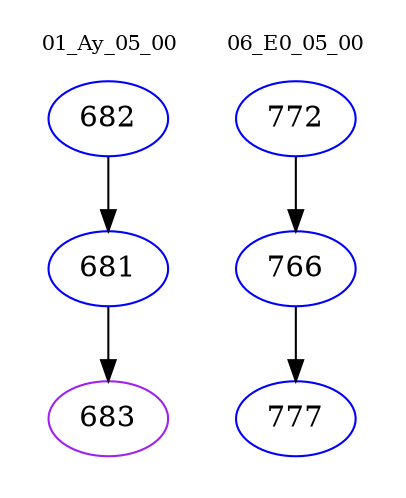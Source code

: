 digraph{
subgraph cluster_0 {
color = white
label = "01_Ay_05_00";
fontsize=10;
T0_682 [label="682", color="blue"]
T0_682 -> T0_681 [color="black"]
T0_681 [label="681", color="blue"]
T0_681 -> T0_683 [color="black"]
T0_683 [label="683", color="purple"]
}
subgraph cluster_1 {
color = white
label = "06_E0_05_00";
fontsize=10;
T1_772 [label="772", color="blue"]
T1_772 -> T1_766 [color="black"]
T1_766 [label="766", color="blue"]
T1_766 -> T1_777 [color="black"]
T1_777 [label="777", color="blue"]
}
}
